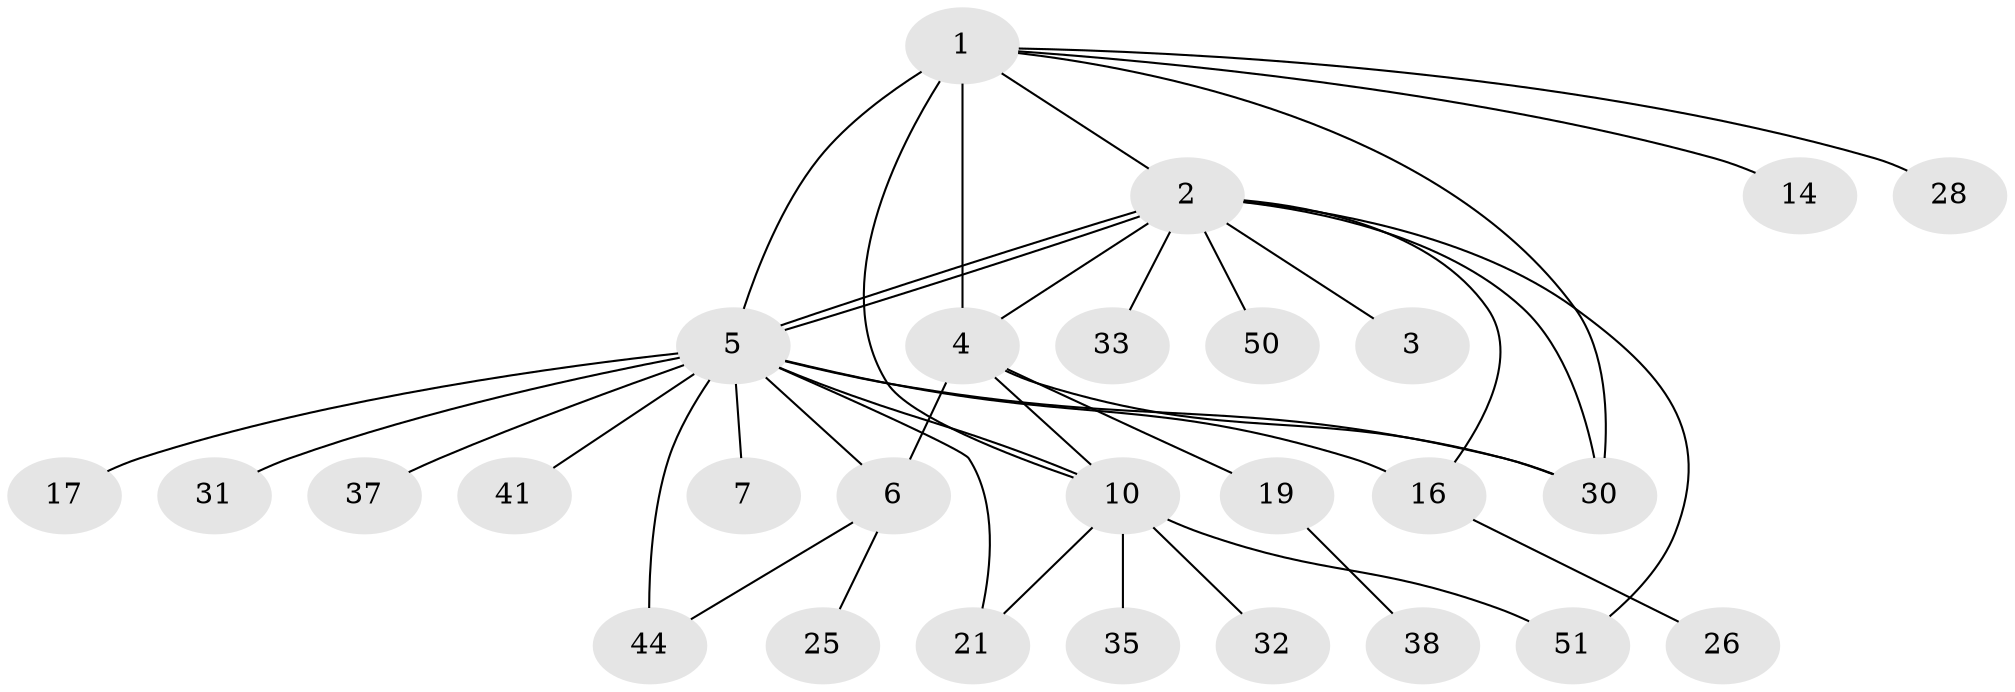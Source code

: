 // original degree distribution, {7: 0.03636363636363636, 13: 0.03636363636363636, 1: 0.4727272727272727, 6: 0.03636363636363636, 4: 0.05454545454545454, 5: 0.03636363636363636, 9: 0.01818181818181818, 8: 0.01818181818181818, 2: 0.23636363636363636, 3: 0.05454545454545454}
// Generated by graph-tools (version 1.1) at 2025/14/03/09/25 04:14:47]
// undirected, 27 vertices, 39 edges
graph export_dot {
graph [start="1"]
  node [color=gray90,style=filled];
  1 [super="+13+8+23"];
  2 [super="+22"];
  3;
  4;
  5 [super="+9+20+12"];
  6;
  7;
  10 [super="+18"];
  14;
  16 [super="+24+46+53"];
  17 [super="+49"];
  19;
  21 [super="+48"];
  25 [super="+27"];
  26;
  28;
  30;
  31;
  32;
  33;
  35;
  37 [super="+43"];
  38;
  41;
  44;
  50;
  51;
  1 -- 2;
  1 -- 14;
  1 -- 30;
  1 -- 5 [weight=3];
  1 -- 4;
  1 -- 10;
  1 -- 28;
  2 -- 3;
  2 -- 4;
  2 -- 5 [weight=2];
  2 -- 5;
  2 -- 16 [weight=2];
  2 -- 30;
  2 -- 33;
  2 -- 50;
  2 -- 51;
  4 -- 6;
  4 -- 10;
  4 -- 19;
  4 -- 30;
  5 -- 6;
  5 -- 7;
  5 -- 16 [weight=3];
  5 -- 37 [weight=2];
  5 -- 41;
  5 -- 44;
  5 -- 10;
  5 -- 17;
  5 -- 30;
  5 -- 31;
  5 -- 21;
  6 -- 25;
  6 -- 44;
  10 -- 21;
  10 -- 32;
  10 -- 35;
  10 -- 51;
  16 -- 26;
  19 -- 38;
}
